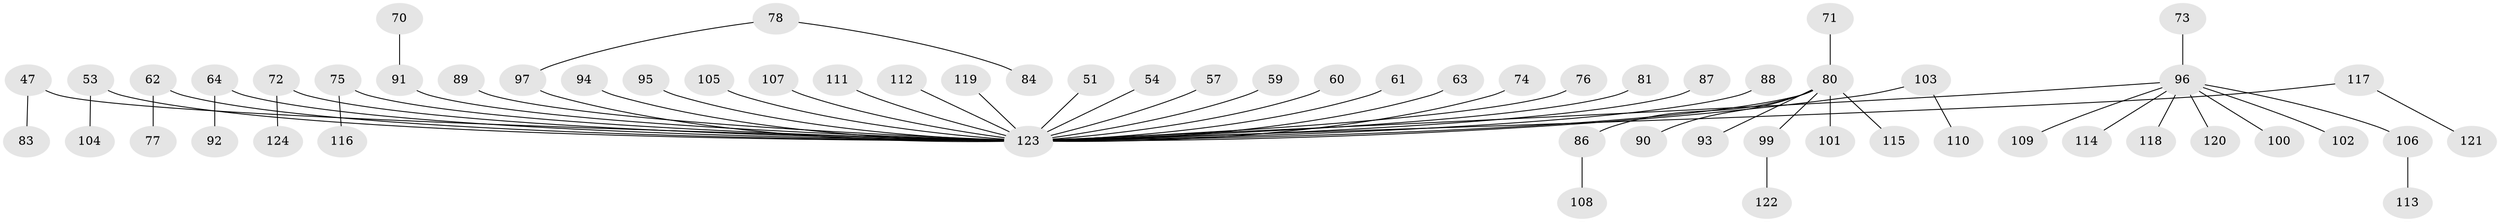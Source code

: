 // original degree distribution, {5: 0.04838709677419355, 4: 0.056451612903225805, 7: 0.008064516129032258, 6: 0.008064516129032258, 3: 0.1693548387096774, 1: 0.5161290322580645, 2: 0.1935483870967742}
// Generated by graph-tools (version 1.1) at 2025/53/03/09/25 04:53:19]
// undirected, 62 vertices, 61 edges
graph export_dot {
graph [start="1"]
  node [color=gray90,style=filled];
  47;
  51;
  53;
  54;
  57;
  59;
  60;
  61;
  62;
  63;
  64;
  70;
  71;
  72;
  73;
  74;
  75 [super="+65"];
  76;
  77;
  78;
  80 [super="+18+35+23+41+79+67"];
  81;
  83;
  84;
  86;
  87;
  88;
  89;
  90;
  91 [super="+68"];
  92;
  93;
  94;
  95;
  96 [super="+16+33+43"];
  97 [super="+69"];
  99;
  100;
  101;
  102;
  103;
  104;
  105;
  106;
  107;
  108;
  109;
  110;
  111;
  112;
  113;
  114;
  115;
  116;
  117;
  118;
  119;
  120;
  121;
  122;
  123 [super="+48+50+55+27+52+58+85+45+29+49+98+39+42+44+46"];
  124;
  47 -- 83;
  47 -- 123;
  51 -- 123;
  53 -- 104;
  53 -- 123;
  54 -- 123;
  57 -- 123;
  59 -- 123;
  60 -- 123;
  61 -- 123;
  62 -- 77;
  62 -- 123;
  63 -- 123;
  64 -- 92;
  64 -- 123;
  70 -- 91;
  71 -- 80;
  72 -- 124;
  72 -- 123;
  73 -- 96;
  74 -- 123;
  75 -- 123;
  75 -- 116;
  76 -- 123;
  78 -- 84;
  78 -- 97;
  80 -- 93;
  80 -- 101;
  80 -- 115;
  80 -- 99;
  80 -- 86;
  80 -- 90;
  80 -- 123;
  81 -- 123;
  86 -- 108;
  87 -- 123;
  88 -- 123;
  89 -- 123;
  91 -- 123;
  94 -- 123;
  95 -- 123;
  96 -- 109;
  96 -- 114;
  96 -- 100;
  96 -- 102;
  96 -- 120;
  96 -- 106;
  96 -- 123;
  96 -- 118;
  97 -- 123;
  99 -- 122;
  103 -- 110;
  103 -- 123;
  105 -- 123;
  106 -- 113;
  107 -- 123;
  111 -- 123;
  112 -- 123;
  117 -- 121;
  117 -- 123;
  119 -- 123;
}
